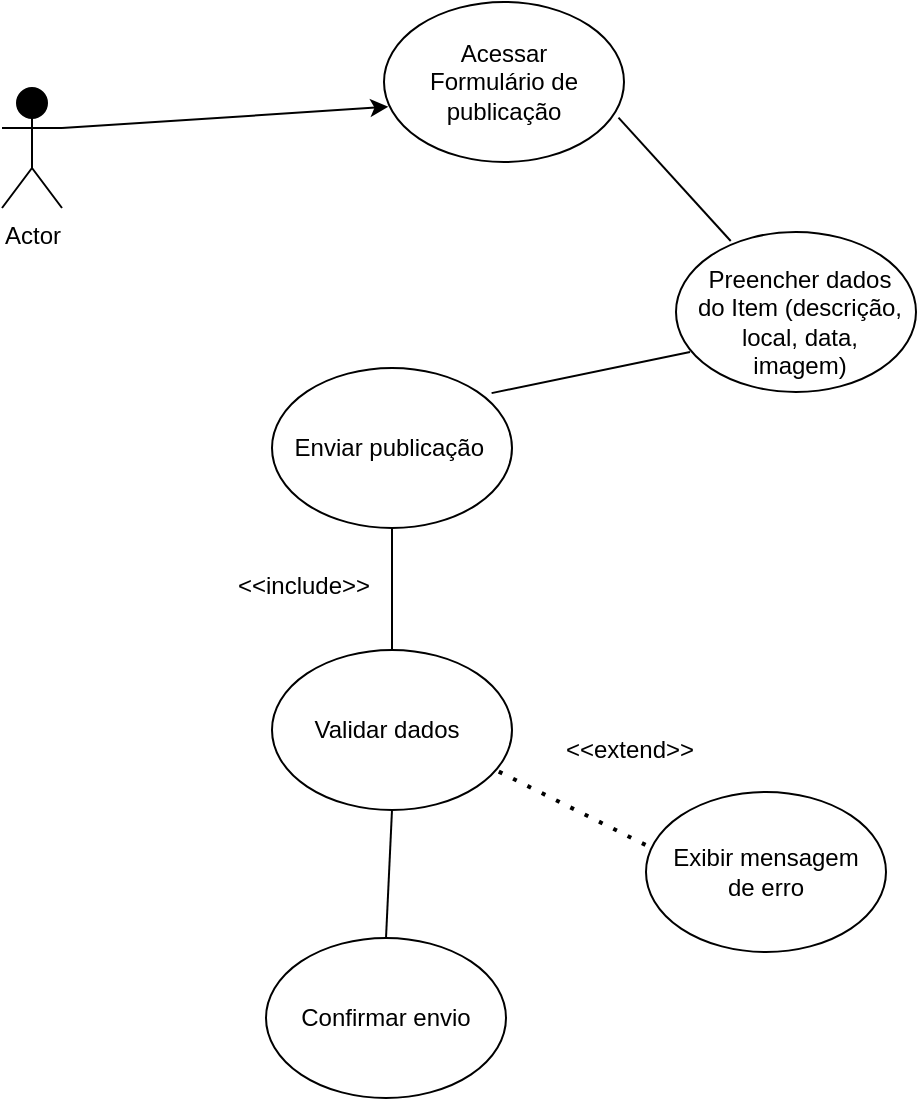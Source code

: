 <mxfile version="26.2.14">
  <diagram name="Página-1" id="xwOyBr4DJYVqULbP8W8E">
    <mxGraphModel grid="0" page="1" gridSize="10" guides="1" tooltips="1" connect="1" arrows="1" fold="1" pageScale="1" pageWidth="827" pageHeight="1169" background="light-dark(#FFFFFF,#000000)" math="0" shadow="0">
      <root>
        <mxCell id="0" />
        <mxCell id="1" parent="0" />
        <mxCell id="YcqhOWdKCDR405_GyNRS-1" value="Actor" style="shape=umlActor;verticalLabelPosition=bottom;verticalAlign=top;html=1;outlineConnect=0;fillColor=light-dark(default, #ffffff);" vertex="1" parent="1">
          <mxGeometry x="115" y="120" width="30" height="60" as="geometry" />
        </mxCell>
        <mxCell id="YcqhOWdKCDR405_GyNRS-2" value="" style="ellipse;whiteSpace=wrap;html=1;" vertex="1" parent="1">
          <mxGeometry x="306" y="77" width="120" height="80" as="geometry" />
        </mxCell>
        <mxCell id="YcqhOWdKCDR405_GyNRS-3" value="" style="ellipse;whiteSpace=wrap;html=1;" vertex="1" parent="1">
          <mxGeometry x="250" y="260" width="120" height="80" as="geometry" />
        </mxCell>
        <mxCell id="YcqhOWdKCDR405_GyNRS-4" value="" style="ellipse;whiteSpace=wrap;html=1;" vertex="1" parent="1">
          <mxGeometry x="452" y="192" width="120" height="80" as="geometry" />
        </mxCell>
        <mxCell id="YcqhOWdKCDR405_GyNRS-5" value="" style="ellipse;whiteSpace=wrap;html=1;" vertex="1" parent="1">
          <mxGeometry x="247" y="545" width="120" height="80" as="geometry" />
        </mxCell>
        <mxCell id="YcqhOWdKCDR405_GyNRS-6" value="Acessar Formulário de publicação" style="text;strokeColor=none;align=center;fillColor=none;html=1;verticalAlign=middle;whiteSpace=wrap;rounded=0;" vertex="1" parent="1">
          <mxGeometry x="313" y="102" width="106" height="30" as="geometry" />
        </mxCell>
        <mxCell id="YcqhOWdKCDR405_GyNRS-7" value="" style="endArrow=classic;html=1;rounded=0;exitX=1;exitY=0.333;exitDx=0;exitDy=0;exitPerimeter=0;entryX=0.018;entryY=0.655;entryDx=0;entryDy=0;entryPerimeter=0;" edge="1" parent="1" source="YcqhOWdKCDR405_GyNRS-1" target="YcqhOWdKCDR405_GyNRS-2">
          <mxGeometry width="50" height="50" relative="1" as="geometry">
            <mxPoint x="388" y="375" as="sourcePoint" />
            <mxPoint x="438" y="325" as="targetPoint" />
          </mxGeometry>
        </mxCell>
        <mxCell id="YcqhOWdKCDR405_GyNRS-8" value="Preencher dados do Item&amp;nbsp;(descrição, local, data, imagem)" style="text;strokeColor=none;align=center;fillColor=none;html=1;verticalAlign=middle;whiteSpace=wrap;rounded=0;" vertex="1" parent="1">
          <mxGeometry x="459" y="222" width="110" height="30" as="geometry" />
        </mxCell>
        <mxCell id="YcqhOWdKCDR405_GyNRS-9" value="" style="endArrow=none;html=1;rounded=0;exitX=0.977;exitY=0.723;exitDx=0;exitDy=0;exitPerimeter=0;entryX=0.228;entryY=0.056;entryDx=0;entryDy=0;entryPerimeter=0;" edge="1" parent="1" source="YcqhOWdKCDR405_GyNRS-2" target="YcqhOWdKCDR405_GyNRS-4">
          <mxGeometry width="50" height="50" relative="1" as="geometry">
            <mxPoint x="388" y="375" as="sourcePoint" />
            <mxPoint x="438" y="325" as="targetPoint" />
          </mxGeometry>
        </mxCell>
        <mxCell id="YcqhOWdKCDR405_GyNRS-10" value="&amp;nbsp;Enviar publicação  " style="text;strokeColor=none;align=center;fillColor=none;html=1;verticalAlign=middle;whiteSpace=wrap;rounded=0;" vertex="1" parent="1">
          <mxGeometry x="250" y="285" width="114" height="30" as="geometry" />
        </mxCell>
        <mxCell id="YcqhOWdKCDR405_GyNRS-11" value="" style="ellipse;whiteSpace=wrap;html=1;" vertex="1" parent="1">
          <mxGeometry x="250" y="401" width="120" height="80" as="geometry" />
        </mxCell>
        <mxCell id="YcqhOWdKCDR405_GyNRS-12" value="Validar dados " style="text;strokeColor=none;align=center;fillColor=none;html=1;verticalAlign=middle;whiteSpace=wrap;rounded=0;" vertex="1" parent="1">
          <mxGeometry x="262.5" y="426" width="89" height="30" as="geometry" />
        </mxCell>
        <mxCell id="YcqhOWdKCDR405_GyNRS-13" value="" style="endArrow=none;html=1;rounded=0;exitX=0.915;exitY=0.157;exitDx=0;exitDy=0;exitPerimeter=0;entryX=0;entryY=1;entryDx=0;entryDy=0;" edge="1" parent="1" source="YcqhOWdKCDR405_GyNRS-3" target="YcqhOWdKCDR405_GyNRS-8">
          <mxGeometry width="50" height="50" relative="1" as="geometry">
            <mxPoint x="388" y="375" as="sourcePoint" />
            <mxPoint x="438" y="325" as="targetPoint" />
          </mxGeometry>
        </mxCell>
        <mxCell id="YcqhOWdKCDR405_GyNRS-14" value="" style="endArrow=none;html=1;rounded=0;exitX=0.5;exitY=1;exitDx=0;exitDy=0;entryX=0.5;entryY=0;entryDx=0;entryDy=0;" edge="1" parent="1" source="YcqhOWdKCDR405_GyNRS-3" target="YcqhOWdKCDR405_GyNRS-11">
          <mxGeometry width="50" height="50" relative="1" as="geometry">
            <mxPoint x="388" y="375" as="sourcePoint" />
            <mxPoint x="438" y="325" as="targetPoint" />
          </mxGeometry>
        </mxCell>
        <mxCell id="YcqhOWdKCDR405_GyNRS-15" value="&amp;lt;&amp;lt;include&amp;gt;&amp;gt;" style="text;strokeColor=none;align=center;fillColor=none;html=1;verticalAlign=middle;whiteSpace=wrap;rounded=0;" vertex="1" parent="1">
          <mxGeometry x="236" y="354" width="60" height="30" as="geometry" />
        </mxCell>
        <mxCell id="YcqhOWdKCDR405_GyNRS-16" value="Confirmar envio" style="text;strokeColor=none;align=center;fillColor=none;html=1;verticalAlign=middle;whiteSpace=wrap;rounded=0;" vertex="1" parent="1">
          <mxGeometry x="258" y="570" width="98" height="30" as="geometry" />
        </mxCell>
        <mxCell id="YcqhOWdKCDR405_GyNRS-17" value="" style="endArrow=none;html=1;rounded=0;exitX=0.5;exitY=1;exitDx=0;exitDy=0;entryX=0.5;entryY=0;entryDx=0;entryDy=0;" edge="1" parent="1" source="YcqhOWdKCDR405_GyNRS-11" target="YcqhOWdKCDR405_GyNRS-5">
          <mxGeometry width="50" height="50" relative="1" as="geometry">
            <mxPoint x="388" y="375" as="sourcePoint" />
            <mxPoint x="438" y="325" as="targetPoint" />
          </mxGeometry>
        </mxCell>
        <mxCell id="YcqhOWdKCDR405_GyNRS-18" value="" style="ellipse;whiteSpace=wrap;html=1;" vertex="1" parent="1">
          <mxGeometry x="437" y="472" width="120" height="80" as="geometry" />
        </mxCell>
        <mxCell id="YcqhOWdKCDR405_GyNRS-19" value="" style="endArrow=none;dashed=1;html=1;dashPattern=1 3;strokeWidth=2;rounded=0;exitX=0.945;exitY=0.76;exitDx=0;exitDy=0;exitPerimeter=0;entryX=0.036;entryY=0.359;entryDx=0;entryDy=0;entryPerimeter=0;" edge="1" parent="1" source="YcqhOWdKCDR405_GyNRS-11" target="YcqhOWdKCDR405_GyNRS-18">
          <mxGeometry width="50" height="50" relative="1" as="geometry">
            <mxPoint x="388" y="375" as="sourcePoint" />
            <mxPoint x="438" y="325" as="targetPoint" />
          </mxGeometry>
        </mxCell>
        <mxCell id="YcqhOWdKCDR405_GyNRS-20" value="&amp;lt;&amp;lt;extend&amp;gt;&amp;gt;" style="text;strokeColor=none;align=center;fillColor=none;html=1;verticalAlign=middle;whiteSpace=wrap;rounded=0;" vertex="1" parent="1">
          <mxGeometry x="399" y="436" width="60" height="30" as="geometry" />
        </mxCell>
        <mxCell id="YcqhOWdKCDR405_GyNRS-21" value="Exibir mensagem de erro" style="text;strokeColor=none;align=center;fillColor=none;html=1;verticalAlign=middle;whiteSpace=wrap;rounded=0;" vertex="1" parent="1">
          <mxGeometry x="444" y="497" width="106" height="30" as="geometry" />
        </mxCell>
      </root>
    </mxGraphModel>
  </diagram>
</mxfile>
